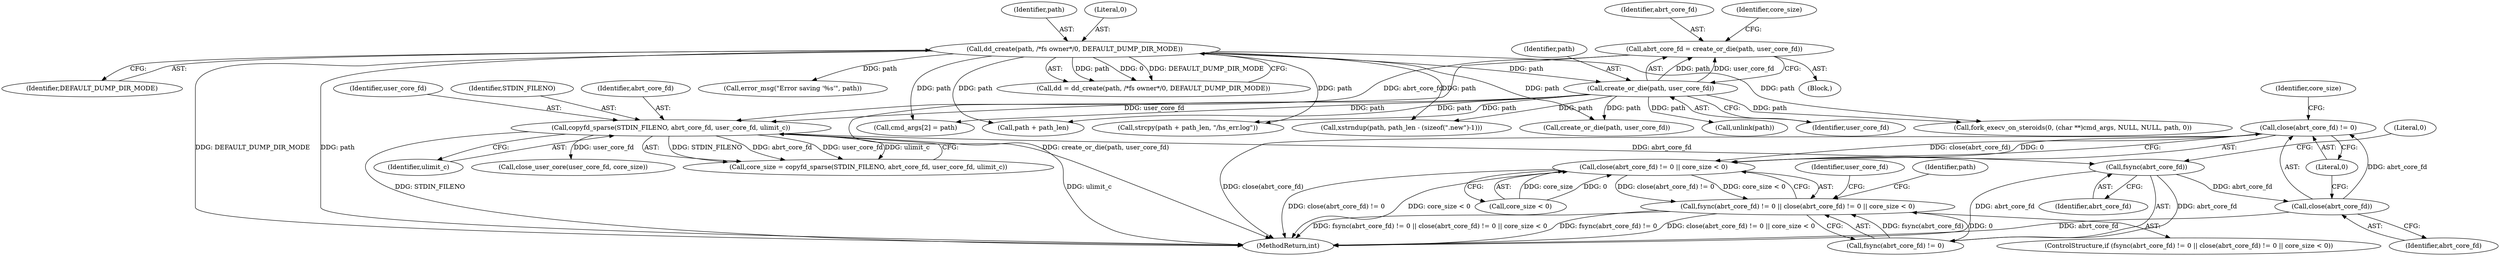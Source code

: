 digraph "0_abrt_3c1b60cfa62d39e5fff5a53a5bc53dae189e740e@API" {
"1001168" [label="(Call,close(abrt_core_fd) != 0)"];
"1001169" [label="(Call,close(abrt_core_fd))"];
"1001164" [label="(Call,fsync(abrt_core_fd))"];
"1001153" [label="(Call,copyfd_sparse(STDIN_FILENO, abrt_core_fd, user_core_fd, ulimit_c))"];
"1001146" [label="(Call,abrt_core_fd = create_or_die(path, user_core_fd))"];
"1001148" [label="(Call,create_or_die(path, user_core_fd))"];
"1000775" [label="(Call,dd_create(path, /*fs owner*/0, DEFAULT_DUMP_DIR_MODE))"];
"1001167" [label="(Call,close(abrt_core_fd) != 0 || core_size < 0)"];
"1001162" [label="(Call,fsync(abrt_core_fd) != 0 || close(abrt_core_fd) != 0 || core_size < 0)"];
"1001164" [label="(Call,fsync(abrt_core_fd))"];
"1001157" [label="(Identifier,ulimit_c)"];
"1000773" [label="(Call,dd = dd_create(path, /*fs owner*/0, DEFAULT_DUMP_DIR_MODE))"];
"1001172" [label="(Call,core_size < 0)"];
"1001163" [label="(Call,fsync(abrt_core_fd) != 0)"];
"1001168" [label="(Call,close(abrt_core_fd) != 0)"];
"1001149" [label="(Identifier,path)"];
"1001146" [label="(Call,abrt_core_fd = create_or_die(path, user_core_fd))"];
"1001169" [label="(Call,close(abrt_core_fd))"];
"1001173" [label="(Identifier,core_size)"];
"1001176" [label="(Call,unlink(path))"];
"1001242" [label="(Call,create_or_die(path, user_core_fd))"];
"1001167" [label="(Call,close(abrt_core_fd) != 0 || core_size < 0)"];
"1001162" [label="(Call,fsync(abrt_core_fd) != 0 || close(abrt_core_fd) != 0 || core_size < 0)"];
"1001153" [label="(Call,copyfd_sparse(STDIN_FILENO, abrt_core_fd, user_core_fd, ulimit_c))"];
"1001170" [label="(Identifier,abrt_core_fd)"];
"1001144" [label="(Block,)"];
"1001156" [label="(Identifier,user_core_fd)"];
"1001148" [label="(Call,create_or_die(path, user_core_fd))"];
"1001150" [label="(Identifier,user_core_fd)"];
"1001166" [label="(Literal,0)"];
"1001158" [label="(Call,close_user_core(user_core_fd, core_size))"];
"1000775" [label="(Call,dd_create(path, /*fs owner*/0, DEFAULT_DUMP_DIR_MODE))"];
"1000778" [label="(Identifier,DEFAULT_DUMP_DIR_MODE)"];
"1001151" [label="(Call,core_size = copyfd_sparse(STDIN_FILENO, abrt_core_fd, user_core_fd, ulimit_c))"];
"1000776" [label="(Identifier,path)"];
"1001171" [label="(Literal,0)"];
"1001147" [label="(Identifier,abrt_core_fd)"];
"1000777" [label="(Literal,0)"];
"1001152" [label="(Identifier,core_size)"];
"1001154" [label="(Identifier,STDIN_FILENO)"];
"1001235" [label="(Call,path + path_len)"];
"1001350" [label="(Call,xstrndup(path, path_len - (sizeof(\".new\")-1)))"];
"1001165" [label="(Identifier,abrt_core_fd)"];
"1001309" [label="(Call,cmd_args[2] = path)"];
"1001161" [label="(ControlStructure,if (fsync(abrt_core_fd) != 0 || close(abrt_core_fd) != 0 || core_size < 0))"];
"1001332" [label="(Call,fork_execv_on_steroids(0, (char **)cmd_args, NULL, NULL, path, 0))"];
"1001189" [label="(Identifier,user_core_fd)"];
"1001234" [label="(Call,strcpy(path + path_len, \"/hs_err.log\"))"];
"1001134" [label="(Call,error_msg(\"Error saving '%s'\", path))"];
"1001155" [label="(Identifier,abrt_core_fd)"];
"1001177" [label="(Identifier,path)"];
"1001445" [label="(MethodReturn,int)"];
"1001168" -> "1001167"  [label="AST: "];
"1001168" -> "1001171"  [label="CFG: "];
"1001169" -> "1001168"  [label="AST: "];
"1001171" -> "1001168"  [label="AST: "];
"1001173" -> "1001168"  [label="CFG: "];
"1001167" -> "1001168"  [label="CFG: "];
"1001168" -> "1001445"  [label="DDG: close(abrt_core_fd)"];
"1001168" -> "1001167"  [label="DDG: close(abrt_core_fd)"];
"1001168" -> "1001167"  [label="DDG: 0"];
"1001169" -> "1001168"  [label="DDG: abrt_core_fd"];
"1001169" -> "1001170"  [label="CFG: "];
"1001170" -> "1001169"  [label="AST: "];
"1001171" -> "1001169"  [label="CFG: "];
"1001169" -> "1001445"  [label="DDG: abrt_core_fd"];
"1001164" -> "1001169"  [label="DDG: abrt_core_fd"];
"1001164" -> "1001163"  [label="AST: "];
"1001164" -> "1001165"  [label="CFG: "];
"1001165" -> "1001164"  [label="AST: "];
"1001166" -> "1001164"  [label="CFG: "];
"1001164" -> "1001445"  [label="DDG: abrt_core_fd"];
"1001164" -> "1001163"  [label="DDG: abrt_core_fd"];
"1001153" -> "1001164"  [label="DDG: abrt_core_fd"];
"1001153" -> "1001151"  [label="AST: "];
"1001153" -> "1001157"  [label="CFG: "];
"1001154" -> "1001153"  [label="AST: "];
"1001155" -> "1001153"  [label="AST: "];
"1001156" -> "1001153"  [label="AST: "];
"1001157" -> "1001153"  [label="AST: "];
"1001151" -> "1001153"  [label="CFG: "];
"1001153" -> "1001445"  [label="DDG: STDIN_FILENO"];
"1001153" -> "1001445"  [label="DDG: ulimit_c"];
"1001153" -> "1001151"  [label="DDG: STDIN_FILENO"];
"1001153" -> "1001151"  [label="DDG: abrt_core_fd"];
"1001153" -> "1001151"  [label="DDG: user_core_fd"];
"1001153" -> "1001151"  [label="DDG: ulimit_c"];
"1001146" -> "1001153"  [label="DDG: abrt_core_fd"];
"1001148" -> "1001153"  [label="DDG: user_core_fd"];
"1001153" -> "1001158"  [label="DDG: user_core_fd"];
"1001146" -> "1001144"  [label="AST: "];
"1001146" -> "1001148"  [label="CFG: "];
"1001147" -> "1001146"  [label="AST: "];
"1001148" -> "1001146"  [label="AST: "];
"1001152" -> "1001146"  [label="CFG: "];
"1001146" -> "1001445"  [label="DDG: create_or_die(path, user_core_fd)"];
"1001148" -> "1001146"  [label="DDG: path"];
"1001148" -> "1001146"  [label="DDG: user_core_fd"];
"1001148" -> "1001150"  [label="CFG: "];
"1001149" -> "1001148"  [label="AST: "];
"1001150" -> "1001148"  [label="AST: "];
"1000775" -> "1001148"  [label="DDG: path"];
"1001148" -> "1001176"  [label="DDG: path"];
"1001148" -> "1001234"  [label="DDG: path"];
"1001148" -> "1001235"  [label="DDG: path"];
"1001148" -> "1001242"  [label="DDG: path"];
"1001148" -> "1001309"  [label="DDG: path"];
"1001148" -> "1001332"  [label="DDG: path"];
"1001148" -> "1001350"  [label="DDG: path"];
"1000775" -> "1000773"  [label="AST: "];
"1000775" -> "1000778"  [label="CFG: "];
"1000776" -> "1000775"  [label="AST: "];
"1000777" -> "1000775"  [label="AST: "];
"1000778" -> "1000775"  [label="AST: "];
"1000773" -> "1000775"  [label="CFG: "];
"1000775" -> "1001445"  [label="DDG: path"];
"1000775" -> "1001445"  [label="DDG: DEFAULT_DUMP_DIR_MODE"];
"1000775" -> "1000773"  [label="DDG: path"];
"1000775" -> "1000773"  [label="DDG: 0"];
"1000775" -> "1000773"  [label="DDG: DEFAULT_DUMP_DIR_MODE"];
"1000775" -> "1001134"  [label="DDG: path"];
"1000775" -> "1001234"  [label="DDG: path"];
"1000775" -> "1001235"  [label="DDG: path"];
"1000775" -> "1001242"  [label="DDG: path"];
"1000775" -> "1001309"  [label="DDG: path"];
"1000775" -> "1001332"  [label="DDG: path"];
"1000775" -> "1001350"  [label="DDG: path"];
"1001167" -> "1001162"  [label="AST: "];
"1001167" -> "1001172"  [label="CFG: "];
"1001172" -> "1001167"  [label="AST: "];
"1001162" -> "1001167"  [label="CFG: "];
"1001167" -> "1001445"  [label="DDG: core_size < 0"];
"1001167" -> "1001445"  [label="DDG: close(abrt_core_fd) != 0"];
"1001167" -> "1001162"  [label="DDG: close(abrt_core_fd) != 0"];
"1001167" -> "1001162"  [label="DDG: core_size < 0"];
"1001172" -> "1001167"  [label="DDG: core_size"];
"1001172" -> "1001167"  [label="DDG: 0"];
"1001162" -> "1001161"  [label="AST: "];
"1001162" -> "1001163"  [label="CFG: "];
"1001163" -> "1001162"  [label="AST: "];
"1001177" -> "1001162"  [label="CFG: "];
"1001189" -> "1001162"  [label="CFG: "];
"1001162" -> "1001445"  [label="DDG: fsync(abrt_core_fd) != 0"];
"1001162" -> "1001445"  [label="DDG: close(abrt_core_fd) != 0 || core_size < 0"];
"1001162" -> "1001445"  [label="DDG: fsync(abrt_core_fd) != 0 || close(abrt_core_fd) != 0 || core_size < 0"];
"1001163" -> "1001162"  [label="DDG: fsync(abrt_core_fd)"];
"1001163" -> "1001162"  [label="DDG: 0"];
}
